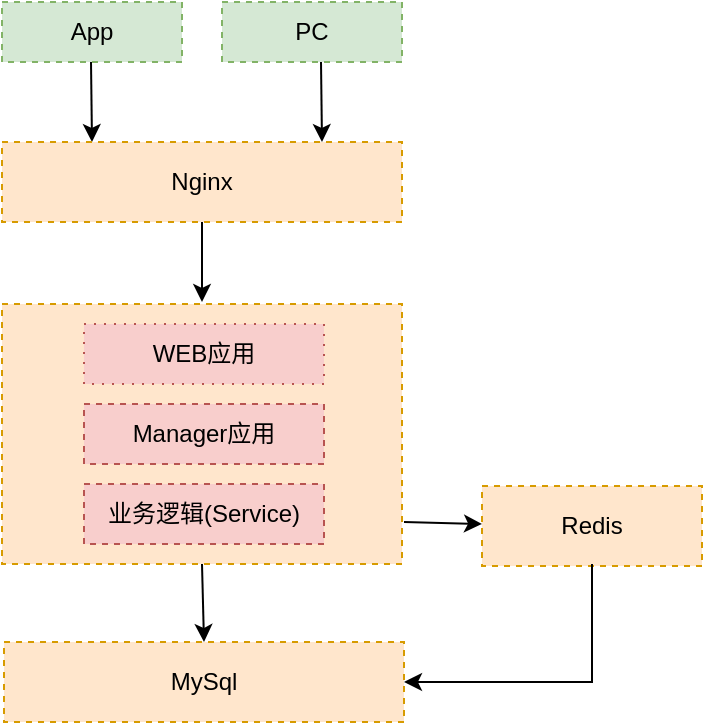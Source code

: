 <mxfile version="20.2.3" type="github" pages="4">
  <diagram id="HXNxVL0AcPgF9Telcvqg" name="单体">
    <mxGraphModel dx="1422" dy="706" grid="1" gridSize="10" guides="1" tooltips="1" connect="1" arrows="1" fold="1" page="1" pageScale="1" pageWidth="850" pageHeight="1100" math="0" shadow="0">
      <root>
        <mxCell id="0" />
        <mxCell id="1" parent="0" />
        <mxCell id="MELr4ZPMH8CRBj1yXyiO-2" value="App" style="rounded=0;whiteSpace=wrap;html=1;fillColor=#d5e8d4;strokeColor=#82b366;dashed=1;" parent="1" vertex="1">
          <mxGeometry x="320" y="163" width="90" height="30" as="geometry" />
        </mxCell>
        <mxCell id="MELr4ZPMH8CRBj1yXyiO-3" value="PC" style="rounded=0;whiteSpace=wrap;html=1;fillColor=#d5e8d4;strokeColor=#82b366;dashed=1;" parent="1" vertex="1">
          <mxGeometry x="430" y="163" width="90" height="30" as="geometry" />
        </mxCell>
        <mxCell id="MELr4ZPMH8CRBj1yXyiO-5" value="" style="rounded=0;whiteSpace=wrap;html=1;fillColor=#ffe6cc;strokeColor=#d79b00;dashed=1;" parent="1" vertex="1">
          <mxGeometry x="320" y="314" width="200" height="130" as="geometry" />
        </mxCell>
        <mxCell id="MELr4ZPMH8CRBj1yXyiO-6" value="WEB应用" style="rounded=0;whiteSpace=wrap;html=1;fillColor=#f8cecc;strokeColor=#b85450;dashed=1;dashPattern=1 4;" parent="1" vertex="1">
          <mxGeometry x="361" y="324" width="120" height="30" as="geometry" />
        </mxCell>
        <mxCell id="MELr4ZPMH8CRBj1yXyiO-7" value="Manager应用" style="rounded=0;whiteSpace=wrap;html=1;fillColor=#f8cecc;strokeColor=#b85450;dashed=1;" parent="1" vertex="1">
          <mxGeometry x="361" y="364" width="120" height="30" as="geometry" />
        </mxCell>
        <mxCell id="MELr4ZPMH8CRBj1yXyiO-8" value="业务逻辑(Service)" style="rounded=0;whiteSpace=wrap;html=1;fillColor=#f8cecc;strokeColor=#b85450;dashed=1;" parent="1" vertex="1">
          <mxGeometry x="361" y="404" width="120" height="30" as="geometry" />
        </mxCell>
        <mxCell id="MELr4ZPMH8CRBj1yXyiO-9" value="" style="endArrow=classic;html=1;rounded=0;" parent="1" edge="1">
          <mxGeometry width="50" height="50" relative="1" as="geometry">
            <mxPoint x="364.5" y="193" as="sourcePoint" />
            <mxPoint x="365" y="233" as="targetPoint" />
          </mxGeometry>
        </mxCell>
        <mxCell id="MELr4ZPMH8CRBj1yXyiO-10" value="" style="endArrow=classic;html=1;rounded=0;" parent="1" edge="1">
          <mxGeometry width="50" height="50" relative="1" as="geometry">
            <mxPoint x="479.5" y="193" as="sourcePoint" />
            <mxPoint x="480" y="233" as="targetPoint" />
          </mxGeometry>
        </mxCell>
        <mxCell id="MELr4ZPMH8CRBj1yXyiO-11" value="Nginx" style="rounded=0;whiteSpace=wrap;html=1;fillColor=#ffe6cc;strokeColor=#d79b00;dashed=1;" parent="1" vertex="1">
          <mxGeometry x="320" y="233" width="200" height="40" as="geometry" />
        </mxCell>
        <mxCell id="MELr4ZPMH8CRBj1yXyiO-12" value="" style="endArrow=classic;html=1;rounded=0;" parent="1" edge="1">
          <mxGeometry width="50" height="50" relative="1" as="geometry">
            <mxPoint x="420" y="273" as="sourcePoint" />
            <mxPoint x="420" y="313" as="targetPoint" />
          </mxGeometry>
        </mxCell>
        <mxCell id="MELr4ZPMH8CRBj1yXyiO-13" value="Redis" style="rounded=0;whiteSpace=wrap;html=1;fillColor=#ffe6cc;strokeColor=#d79b00;dashed=1;" parent="1" vertex="1">
          <mxGeometry x="560" y="405" width="110" height="40" as="geometry" />
        </mxCell>
        <mxCell id="MELr4ZPMH8CRBj1yXyiO-14" value="MySql" style="rounded=0;whiteSpace=wrap;html=1;fillColor=#ffe6cc;strokeColor=#d79b00;dashed=1;" parent="1" vertex="1">
          <mxGeometry x="321" y="483" width="200" height="40" as="geometry" />
        </mxCell>
        <mxCell id="MELr4ZPMH8CRBj1yXyiO-15" value="" style="endArrow=classic;html=1;rounded=0;entryX=0;entryY=0.5;entryDx=0;entryDy=0;" parent="1" edge="1">
          <mxGeometry width="50" height="50" relative="1" as="geometry">
            <mxPoint x="521" y="423" as="sourcePoint" />
            <mxPoint x="560" y="424" as="targetPoint" />
          </mxGeometry>
        </mxCell>
        <mxCell id="MELr4ZPMH8CRBj1yXyiO-16" value="" style="endArrow=classic;html=1;rounded=0;entryX=0.5;entryY=0;entryDx=0;entryDy=0;" parent="1" target="MELr4ZPMH8CRBj1yXyiO-14" edge="1">
          <mxGeometry width="50" height="50" relative="1" as="geometry">
            <mxPoint x="420" y="444" as="sourcePoint" />
            <mxPoint x="470" y="394" as="targetPoint" />
          </mxGeometry>
        </mxCell>
        <mxCell id="MELr4ZPMH8CRBj1yXyiO-17" value="" style="endArrow=classic;html=1;rounded=0;exitX=0.5;exitY=1;exitDx=0;exitDy=0;entryX=1;entryY=0.5;entryDx=0;entryDy=0;" parent="1" target="MELr4ZPMH8CRBj1yXyiO-14" edge="1">
          <mxGeometry width="50" height="50" relative="1" as="geometry">
            <mxPoint x="615" y="444" as="sourcePoint" />
            <mxPoint x="690" y="473" as="targetPoint" />
            <Array as="points">
              <mxPoint x="615" y="503" />
            </Array>
          </mxGeometry>
        </mxCell>
      </root>
    </mxGraphModel>
  </diagram>
  <diagram id="jiLbfOS8dKGr1F0JadfK" name="分布式">
    <mxGraphModel dx="1422" dy="706" grid="1" gridSize="10" guides="1" tooltips="1" connect="1" arrows="1" fold="1" page="1" pageScale="1" pageWidth="850" pageHeight="1100" math="0" shadow="0">
      <root>
        <mxCell id="0" />
        <mxCell id="1" parent="0" />
        <mxCell id="Rifq70johGX3qpaXoGG2-1" value="App" style="rounded=0;whiteSpace=wrap;html=1;fillColor=#ffe6cc;strokeColor=#d79b00;" parent="1" vertex="1">
          <mxGeometry x="320" y="41" width="90" height="30" as="geometry" />
        </mxCell>
        <mxCell id="Rifq70johGX3qpaXoGG2-2" value="Web" style="rounded=0;whiteSpace=wrap;html=1;fillColor=#ffe6cc;strokeColor=#d79b00;" parent="1" vertex="1">
          <mxGeometry x="430" y="41" width="90" height="30" as="geometry" />
        </mxCell>
        <mxCell id="Rifq70johGX3qpaXoGG2-3" value="" style="rounded=0;whiteSpace=wrap;html=1;fillColor=#ffe6cc;strokeColor=#d79b00;" parent="1" vertex="1">
          <mxGeometry x="180" y="194" width="140" height="48" as="geometry" />
        </mxCell>
        <mxCell id="Rifq70johGX3qpaXoGG2-4" value="WEB应用" style="rounded=0;whiteSpace=wrap;html=1;fillColor=#f8cecc;strokeColor=#b85450;" parent="1" vertex="1">
          <mxGeometry x="191" y="204" width="120" height="30" as="geometry" />
        </mxCell>
        <mxCell id="Rifq70johGX3qpaXoGG2-7" value="" style="endArrow=classic;html=1;rounded=0;" parent="1" edge="1">
          <mxGeometry width="50" height="50" relative="1" as="geometry">
            <mxPoint x="364.5" y="71" as="sourcePoint" />
            <mxPoint x="365" y="111" as="targetPoint" />
          </mxGeometry>
        </mxCell>
        <mxCell id="Rifq70johGX3qpaXoGG2-8" value="" style="endArrow=classic;html=1;rounded=0;" parent="1" edge="1">
          <mxGeometry width="50" height="50" relative="1" as="geometry">
            <mxPoint x="479.5" y="71" as="sourcePoint" />
            <mxPoint x="480" y="111" as="targetPoint" />
          </mxGeometry>
        </mxCell>
        <mxCell id="Rifq70johGX3qpaXoGG2-9" value="Nginx" style="rounded=0;whiteSpace=wrap;html=1;fillColor=#ffe6cc;strokeColor=#d79b00;" parent="1" vertex="1">
          <mxGeometry x="320" y="111" width="200" height="40" as="geometry" />
        </mxCell>
        <mxCell id="Rifq70johGX3qpaXoGG2-10" value="" style="endArrow=classic;html=1;rounded=0;" parent="1" edge="1">
          <mxGeometry width="50" height="50" relative="1" as="geometry">
            <mxPoint x="420" y="151" as="sourcePoint" />
            <mxPoint x="420" y="191" as="targetPoint" />
          </mxGeometry>
        </mxCell>
        <mxCell id="Rifq70johGX3qpaXoGG2-11" value="Redis集群" style="rounded=0;whiteSpace=wrap;html=1;fillColor=#ffe6cc;strokeColor=#d79b00;" parent="1" vertex="1">
          <mxGeometry x="440" y="470" width="120" height="40" as="geometry" />
        </mxCell>
        <mxCell id="Rifq70johGX3qpaXoGG2-12" value="MySql" style="rounded=0;whiteSpace=wrap;html=1;fillColor=#ffe6cc;strokeColor=#d79b00;" parent="1" vertex="1">
          <mxGeometry x="279" y="470" width="120" height="40" as="geometry" />
        </mxCell>
        <mxCell id="-hxu7TFralae2CIZdk3j-3" value="" style="rounded=0;whiteSpace=wrap;html=1;fillColor=#ffe6cc;strokeColor=#d79b00;" parent="1" vertex="1">
          <mxGeometry x="350" y="193" width="140" height="48" as="geometry" />
        </mxCell>
        <mxCell id="-hxu7TFralae2CIZdk3j-4" value="WEB应用" style="rounded=0;whiteSpace=wrap;html=1;fillColor=#f8cecc;strokeColor=#b85450;" parent="1" vertex="1">
          <mxGeometry x="361" y="203" width="120" height="30" as="geometry" />
        </mxCell>
        <mxCell id="-hxu7TFralae2CIZdk3j-5" value="" style="rounded=0;whiteSpace=wrap;html=1;fillColor=#ffe6cc;strokeColor=#d79b00;" parent="1" vertex="1">
          <mxGeometry x="520" y="194" width="140" height="48" as="geometry" />
        </mxCell>
        <mxCell id="-hxu7TFralae2CIZdk3j-6" value="Manager应用" style="rounded=0;whiteSpace=wrap;html=1;fillColor=#f8cecc;strokeColor=#b85450;" parent="1" vertex="1">
          <mxGeometry x="531" y="204" width="120" height="30" as="geometry" />
        </mxCell>
        <mxCell id="-hxu7TFralae2CIZdk3j-7" value="" style="rounded=0;whiteSpace=wrap;html=1;fillColor=#ffe6cc;strokeColor=#d79b00;" parent="1" vertex="1">
          <mxGeometry x="259" y="366" width="140" height="48" as="geometry" />
        </mxCell>
        <mxCell id="-hxu7TFralae2CIZdk3j-8" value="业务逻辑(Service)" style="rounded=0;whiteSpace=wrap;html=1;fillColor=#f8cecc;strokeColor=#b85450;" parent="1" vertex="1">
          <mxGeometry x="270" y="376" width="120" height="30" as="geometry" />
        </mxCell>
        <mxCell id="-hxu7TFralae2CIZdk3j-9" value="" style="rounded=0;whiteSpace=wrap;html=1;fillColor=#ffe6cc;strokeColor=#d79b00;" parent="1" vertex="1">
          <mxGeometry x="439" y="366" width="140" height="48" as="geometry" />
        </mxCell>
        <mxCell id="-hxu7TFralae2CIZdk3j-10" value="业务逻辑(Service)" style="rounded=0;whiteSpace=wrap;html=1;fillColor=#f8cecc;strokeColor=#b85450;" parent="1" vertex="1">
          <mxGeometry x="450" y="376" width="120" height="30" as="geometry" />
        </mxCell>
        <mxCell id="-hxu7TFralae2CIZdk3j-11" style="edgeStyle=orthogonalEdgeStyle;rounded=0;orthogonalLoop=1;jettySize=auto;html=1;exitX=0.5;exitY=1;exitDx=0;exitDy=0;" parent="1" source="-hxu7TFralae2CIZdk3j-8" target="-hxu7TFralae2CIZdk3j-8" edge="1">
          <mxGeometry relative="1" as="geometry" />
        </mxCell>
        <mxCell id="-hxu7TFralae2CIZdk3j-13" value="ZooKeep（注册中心）" style="rounded=0;whiteSpace=wrap;html=1;fillColor=#ffe6cc;strokeColor=#d79b00;" parent="1" vertex="1">
          <mxGeometry x="351" y="280" width="140" height="48" as="geometry" />
        </mxCell>
      </root>
    </mxGraphModel>
  </diagram>
  <diagram id="ppIuFhHNn1fTlmeX39jI" name="Redis">
    <mxGraphModel dx="1422" dy="706" grid="1" gridSize="10" guides="1" tooltips="1" connect="1" arrows="1" fold="1" page="1" pageScale="1" pageWidth="850" pageHeight="1100" math="0" shadow="0">
      <root>
        <mxCell id="0" />
        <mxCell id="1" parent="0" />
      </root>
    </mxGraphModel>
  </diagram>
  <diagram id="AnBHi8IfCrya2e_Lx__H" name="zookeeper">
    <mxGraphModel dx="1422" dy="706" grid="1" gridSize="10" guides="1" tooltips="1" connect="1" arrows="1" fold="1" page="1" pageScale="1" pageWidth="850" pageHeight="1100" math="0" shadow="0">
      <root>
        <mxCell id="0" />
        <mxCell id="1" parent="0" />
        <mxCell id="ALpgMRR_nLy5TvyWHYMv-1" value="" style="rounded=0;whiteSpace=wrap;html=1;dashed=1;fillColor=#fff2cc;strokeColor=#d6b656;" parent="1" vertex="1">
          <mxGeometry x="190" y="40" width="380" height="280" as="geometry" />
        </mxCell>
        <mxCell id="ALpgMRR_nLy5TvyWHYMv-2" value="ZooKeeper" style="rounded=0;whiteSpace=wrap;html=1;dashed=1;fillColor=#d5e8d4;strokeColor=#82b366;" parent="1" vertex="1">
          <mxGeometry x="320" y="80" width="120" height="40" as="geometry" />
        </mxCell>
        <mxCell id="ALpgMRR_nLy5TvyWHYMv-3" value="Service" style="rounded=0;whiteSpace=wrap;html=1;dashed=1;fillColor=#d5e8d4;strokeColor=#82b366;" parent="1" vertex="1">
          <mxGeometry x="204" y="200" width="120" height="40" as="geometry" />
        </mxCell>
        <mxCell id="ALpgMRR_nLy5TvyWHYMv-4" value="web、manager" style="rounded=0;whiteSpace=wrap;html=1;dashed=1;fillColor=#d5e8d4;strokeColor=#82b366;" parent="1" vertex="1">
          <mxGeometry x="440" y="200" width="120" height="40" as="geometry" />
        </mxCell>
        <mxCell id="ALpgMRR_nLy5TvyWHYMv-8" value="" style="endArrow=classic;html=1;rounded=0;entryX=0.474;entryY=0.286;entryDx=0;entryDy=0;entryPerimeter=0;" parent="1" target="ALpgMRR_nLy5TvyWHYMv-1" edge="1">
          <mxGeometry width="50" height="50" relative="1" as="geometry">
            <mxPoint x="290" y="200" as="sourcePoint" />
            <mxPoint x="340" y="150" as="targetPoint" />
          </mxGeometry>
        </mxCell>
        <mxCell id="ALpgMRR_nLy5TvyWHYMv-9" value="注册服务" style="text;html=1;strokeColor=none;fillColor=none;align=center;verticalAlign=middle;whiteSpace=wrap;rounded=0;dashed=1;" parent="1" vertex="1">
          <mxGeometry x="280" y="140" width="60" height="30" as="geometry" />
        </mxCell>
        <mxCell id="ALpgMRR_nLy5TvyWHYMv-14" value="" style="endArrow=classic;html=1;rounded=0;" parent="1" target="ALpgMRR_nLy5TvyWHYMv-2" edge="1">
          <mxGeometry width="50" height="50" relative="1" as="geometry">
            <mxPoint x="500" y="200" as="sourcePoint" />
            <mxPoint x="550" y="150" as="targetPoint" />
          </mxGeometry>
        </mxCell>
        <mxCell id="ALpgMRR_nLy5TvyWHYMv-15" value="获取服务" style="text;html=1;strokeColor=none;fillColor=none;align=center;verticalAlign=middle;whiteSpace=wrap;rounded=0;dashed=1;" parent="1" vertex="1">
          <mxGeometry x="450" y="140" width="60" height="30" as="geometry" />
        </mxCell>
        <mxCell id="ALpgMRR_nLy5TvyWHYMv-17" value="" style="endArrow=classic;html=1;rounded=0;entryX=0.368;entryY=0.643;entryDx=0;entryDy=0;entryPerimeter=0;" parent="1" target="ALpgMRR_nLy5TvyWHYMv-1" edge="1">
          <mxGeometry width="50" height="50" relative="1" as="geometry">
            <mxPoint x="440" y="220" as="sourcePoint" />
            <mxPoint x="490" y="170" as="targetPoint" />
          </mxGeometry>
        </mxCell>
        <mxCell id="ALpgMRR_nLy5TvyWHYMv-18" value="通过Dubbo协议调用" style="text;html=1;strokeColor=none;fillColor=none;align=center;verticalAlign=middle;whiteSpace=wrap;rounded=0;dashed=1;" parent="1" vertex="1">
          <mxGeometry x="350" y="220" width="60" height="30" as="geometry" />
        </mxCell>
      </root>
    </mxGraphModel>
  </diagram>
</mxfile>
